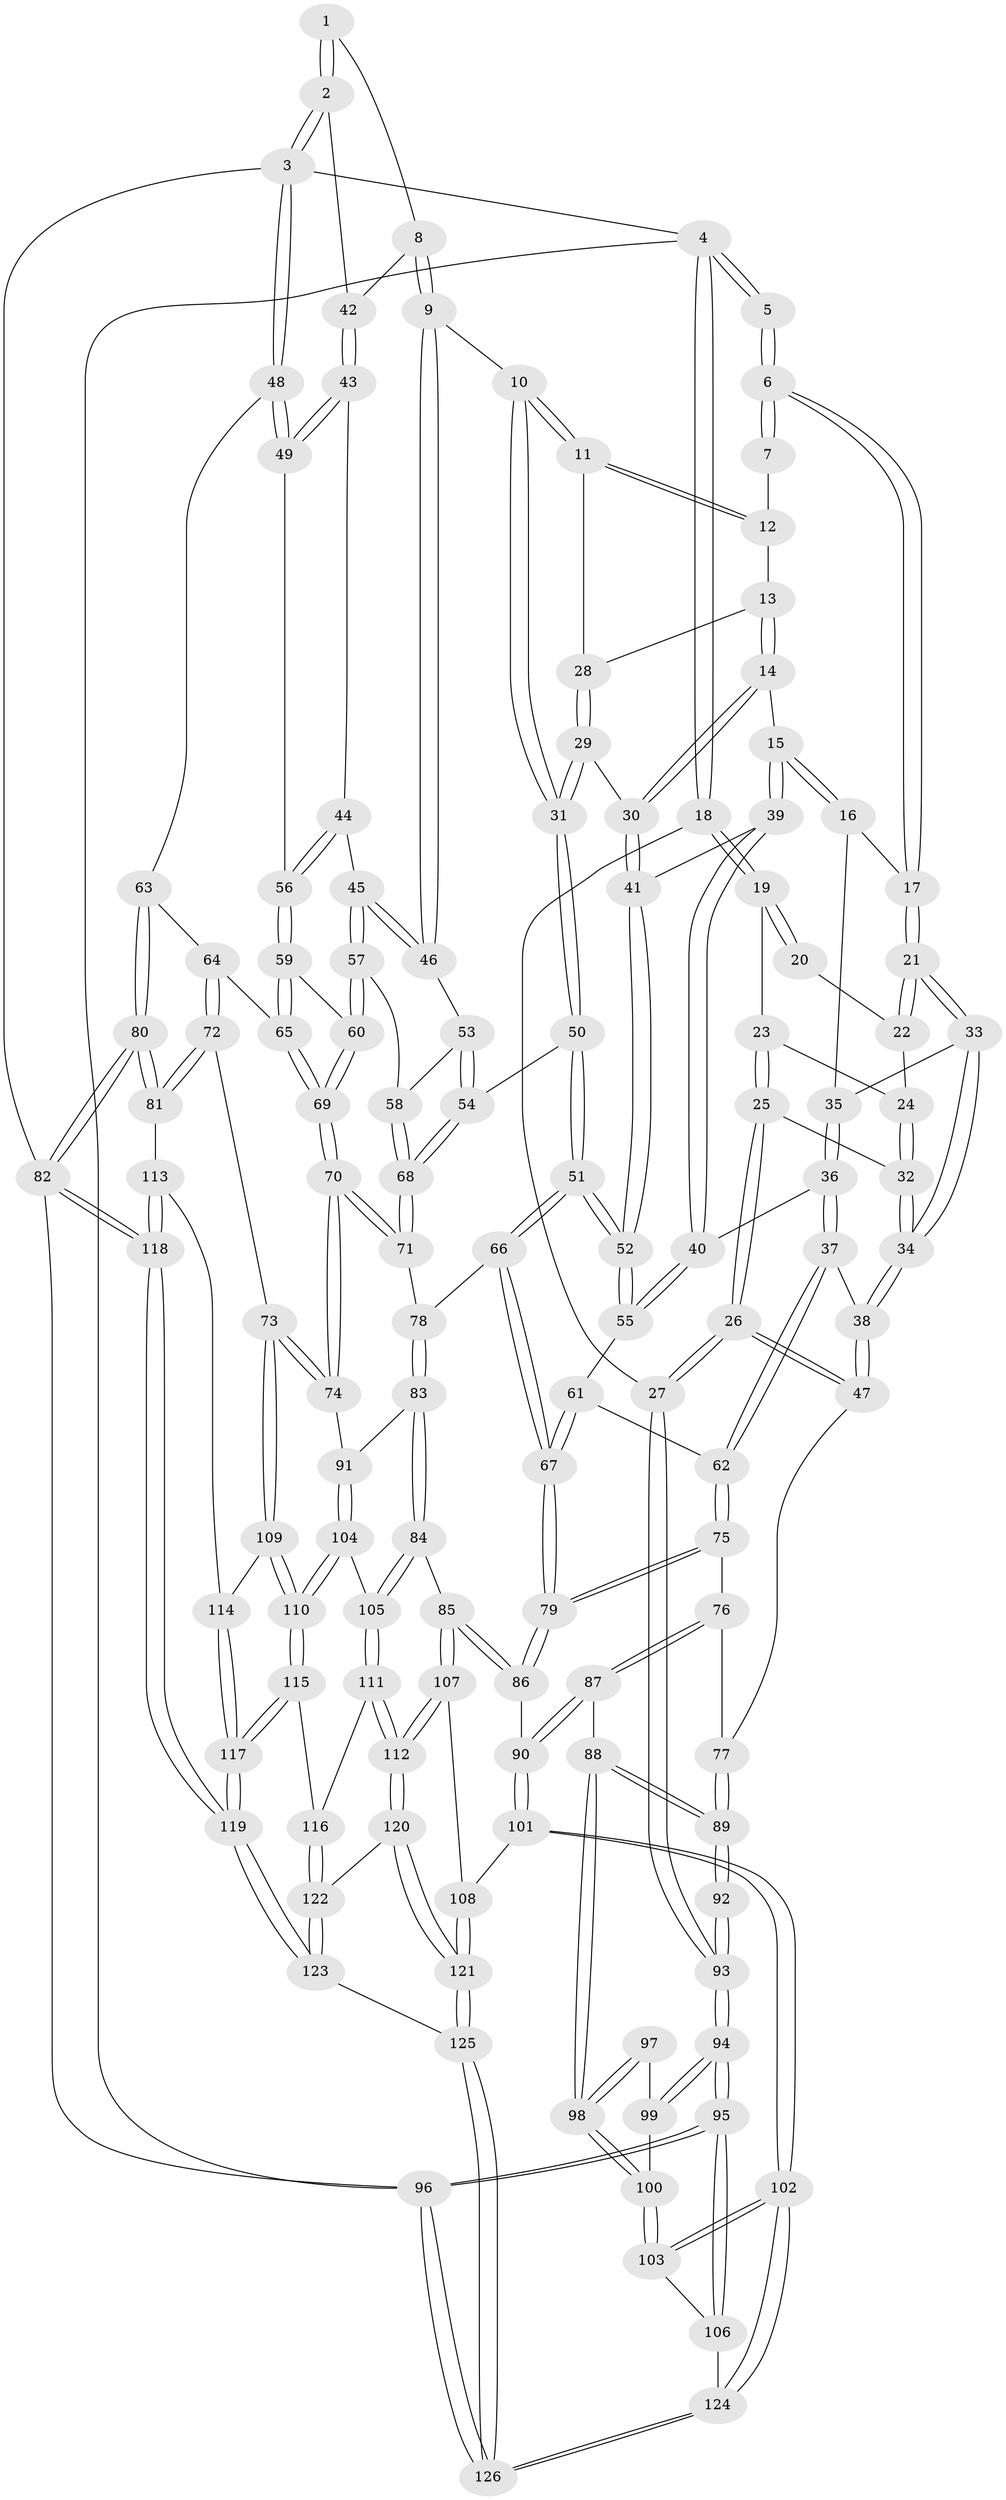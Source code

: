 // Generated by graph-tools (version 1.1) at 2025/27/03/09/25 03:27:07]
// undirected, 126 vertices, 312 edges
graph export_dot {
graph [start="1"]
  node [color=gray90,style=filled];
  1 [pos="+0.7880116229287503+0"];
  2 [pos="+1+0"];
  3 [pos="+1+0"];
  4 [pos="+0+0"];
  5 [pos="+0.3313713699492943+0"];
  6 [pos="+0.360169821017713+0"];
  7 [pos="+0.4805430213989119+0"];
  8 [pos="+0.8051077478978054+0.09555004674080145"];
  9 [pos="+0.7789383218892174+0.11991902933478062"];
  10 [pos="+0.7495643340050279+0.1270692386136084"];
  11 [pos="+0.6518890427455878+0.0899656662538634"];
  12 [pos="+0.5455934291637946+0"];
  13 [pos="+0.5309351603033095+0.10729522021936565"];
  14 [pos="+0.5100333912606738+0.13433577148350492"];
  15 [pos="+0.42597348340192853+0.14848958966333806"];
  16 [pos="+0.39952903735826517+0.11777840497458908"];
  17 [pos="+0.38987786950076214+0.10530587864124843"];
  18 [pos="+0+0"];
  19 [pos="+0.09055916415411844+0.07751785885025259"];
  20 [pos="+0.3196673762366562+0"];
  21 [pos="+0.29138141431000053+0.1569843839528061"];
  22 [pos="+0.23026436758331703+0.057233214806279346"];
  23 [pos="+0.0913067070114343+0.07992720523430993"];
  24 [pos="+0.16667267853270792+0.12410023652899115"];
  25 [pos="+0.021292933142197098+0.180213643360225"];
  26 [pos="+0+0.3329365660938657"];
  27 [pos="+0+0.3341731331684755"];
  28 [pos="+0.5948298869852069+0.12056849341919333"];
  29 [pos="+0.5830665461973842+0.2063799405037386"];
  30 [pos="+0.5555392945895731+0.19214877653681714"];
  31 [pos="+0.6225094580437267+0.24951783802453492"];
  32 [pos="+0.1745115382736205+0.1722149452492624"];
  33 [pos="+0.283263939362347+0.17026228422263465"];
  34 [pos="+0.20503176064532838+0.22958246937227772"];
  35 [pos="+0.33130056098284016+0.213466765118814"];
  36 [pos="+0.37092633088990584+0.26815574469792314"];
  37 [pos="+0.231081902225728+0.34949651279605176"];
  38 [pos="+0.19476231402751562+0.3168576757201439"];
  39 [pos="+0.4267203178813921+0.18273733528803746"];
  40 [pos="+0.37235673152169146+0.26785900829876935"];
  41 [pos="+0.4795399573800821+0.23042011280259733"];
  42 [pos="+0.8984411195971391+0.1233296382040023"];
  43 [pos="+0.9549988220284722+0.1575440542847747"];
  44 [pos="+0.8914972798838695+0.25659691674919105"];
  45 [pos="+0.8069370466483836+0.25615754423833575"];
  46 [pos="+0.7890799568805832+0.19748501545811212"];
  47 [pos="+0+0.33505952293786523"];
  48 [pos="+1+0.23564385484921588"];
  49 [pos="+0.9967260821363824+0.17213231265657605"];
  50 [pos="+0.6063617688518783+0.3519484045622903"];
  51 [pos="+0.550477348208511+0.37359553512447513"];
  52 [pos="+0.5220582763510115+0.347073378240233"];
  53 [pos="+0.7325398430071538+0.2739259993476817"];
  54 [pos="+0.627957306888532+0.3607195742559527"];
  55 [pos="+0.4170090711940444+0.30457456739450584"];
  56 [pos="+0.8917879477571599+0.31717194012103844"];
  57 [pos="+0.8133460127852702+0.32916945171666584"];
  58 [pos="+0.8042972666847652+0.33414688864876985"];
  59 [pos="+0.8888857721744983+0.33075900791878354"];
  60 [pos="+0.8424419280883313+0.33991076023197386"];
  61 [pos="+0.39037738474349354+0.3536271811430578"];
  62 [pos="+0.24638836734082675+0.38963915132548194"];
  63 [pos="+1+0.2766393484463451"];
  64 [pos="+0.9802571611687932+0.35943694253674163"];
  65 [pos="+0.97939965865583+0.35946231777657217"];
  66 [pos="+0.5011078165007629+0.4514373750976745"];
  67 [pos="+0.46828985824244884+0.4841025405998946"];
  68 [pos="+0.6982678961459101+0.3992318798488286"];
  69 [pos="+0.8691700902667399+0.45709793844904006"];
  70 [pos="+0.8418497908956118+0.572638125145551"];
  71 [pos="+0.7428973124230339+0.4997083792606205"];
  72 [pos="+0.918238643363019+0.6240801680499751"];
  73 [pos="+0.8881974435873231+0.6269456918764097"];
  74 [pos="+0.8636369504993052+0.6074525335998343"];
  75 [pos="+0.26330088952046615+0.45270725085308305"];
  76 [pos="+0.25051108282980694+0.46843700053646975"];
  77 [pos="+0.06292684430137825+0.46428598957176415"];
  78 [pos="+0.6525768456408666+0.5479511924927172"];
  79 [pos="+0.4405518099810528+0.5169997709848702"];
  80 [pos="+1+0.6343075754651445"];
  81 [pos="+1+0.634159885597695"];
  82 [pos="+1+1"];
  83 [pos="+0.6358941343515566+0.5756360821599336"];
  84 [pos="+0.5171226214445818+0.6674589616960551"];
  85 [pos="+0.46931030976498134+0.6404845665060201"];
  86 [pos="+0.45797847673634284+0.6213751994191741"];
  87 [pos="+0.1869121094931261+0.5819465039737391"];
  88 [pos="+0.15217221117907254+0.5841244999043357"];
  89 [pos="+0.14512867292956627+0.5813700292260936"];
  90 [pos="+0.22966546594950749+0.6675404500227167"];
  91 [pos="+0.7073441234315828+0.6539172276560422"];
  92 [pos="+0.0012779757834877632+0.5701732109332556"];
  93 [pos="+0+0.5005868834729424"];
  94 [pos="+0+0.5916049876999073"];
  95 [pos="+0+0.7994411434647499"];
  96 [pos="+0+1"];
  97 [pos="+0.033246373784308766+0.6229521993192216"];
  98 [pos="+0.07759599254735115+0.6755472952668959"];
  99 [pos="+0.027521981308588322+0.6727305118238694"];
  100 [pos="+0.07074297742708209+0.6948813384173976"];
  101 [pos="+0.2103111096115806+0.8396985315589309"];
  102 [pos="+0.19892698940679898+0.8495705579987256"];
  103 [pos="+0.07137068390806335+0.7037014588253118"];
  104 [pos="+0.6153478418317159+0.7151922272507092"];
  105 [pos="+0.5603029017884781+0.7170778051861167"];
  106 [pos="+0+0.8028452973723368"];
  107 [pos="+0.34388791050061035+0.815672435137753"];
  108 [pos="+0.2967671645947537+0.8298846352313943"];
  109 [pos="+0.8625292502053128+0.7014553649986724"];
  110 [pos="+0.7863355700509488+0.8208189718479246"];
  111 [pos="+0.556254258340978+0.8199607900993583"];
  112 [pos="+0.5006872321066599+0.8986913136681439"];
  113 [pos="+0.9569885316460702+0.8313536659915087"];
  114 [pos="+0.9406203716363285+0.8212859533108947"];
  115 [pos="+0.7827857598687958+0.8460749640952928"];
  116 [pos="+0.7081396052177164+0.8900676530358952"];
  117 [pos="+0.8671068200814377+0.9428985474257536"];
  118 [pos="+1+1"];
  119 [pos="+1+1"];
  120 [pos="+0.5070023894824404+1"];
  121 [pos="+0.4993528437229406+1"];
  122 [pos="+0.707198122372+0.8922210504796492"];
  123 [pos="+0.7603040038476537+1"];
  124 [pos="+0.18597181956271516+0.8708847667639235"];
  125 [pos="+0.4917993287358142+1"];
  126 [pos="+0.15709811428956583+1"];
  1 -- 2;
  1 -- 2;
  1 -- 8;
  2 -- 3;
  2 -- 3;
  2 -- 42;
  3 -- 4;
  3 -- 48;
  3 -- 48;
  3 -- 82;
  4 -- 5;
  4 -- 5;
  4 -- 18;
  4 -- 18;
  4 -- 96;
  5 -- 6;
  5 -- 6;
  6 -- 7;
  6 -- 7;
  6 -- 17;
  6 -- 17;
  7 -- 12;
  8 -- 9;
  8 -- 9;
  8 -- 42;
  9 -- 10;
  9 -- 46;
  9 -- 46;
  10 -- 11;
  10 -- 11;
  10 -- 31;
  10 -- 31;
  11 -- 12;
  11 -- 12;
  11 -- 28;
  12 -- 13;
  13 -- 14;
  13 -- 14;
  13 -- 28;
  14 -- 15;
  14 -- 30;
  14 -- 30;
  15 -- 16;
  15 -- 16;
  15 -- 39;
  15 -- 39;
  16 -- 17;
  16 -- 35;
  17 -- 21;
  17 -- 21;
  18 -- 19;
  18 -- 19;
  18 -- 27;
  19 -- 20;
  19 -- 20;
  19 -- 23;
  20 -- 22;
  21 -- 22;
  21 -- 22;
  21 -- 33;
  21 -- 33;
  22 -- 24;
  23 -- 24;
  23 -- 25;
  23 -- 25;
  24 -- 32;
  24 -- 32;
  25 -- 26;
  25 -- 26;
  25 -- 32;
  26 -- 27;
  26 -- 27;
  26 -- 47;
  26 -- 47;
  27 -- 93;
  27 -- 93;
  28 -- 29;
  28 -- 29;
  29 -- 30;
  29 -- 31;
  29 -- 31;
  30 -- 41;
  30 -- 41;
  31 -- 50;
  31 -- 50;
  32 -- 34;
  32 -- 34;
  33 -- 34;
  33 -- 34;
  33 -- 35;
  34 -- 38;
  34 -- 38;
  35 -- 36;
  35 -- 36;
  36 -- 37;
  36 -- 37;
  36 -- 40;
  37 -- 38;
  37 -- 62;
  37 -- 62;
  38 -- 47;
  38 -- 47;
  39 -- 40;
  39 -- 40;
  39 -- 41;
  40 -- 55;
  40 -- 55;
  41 -- 52;
  41 -- 52;
  42 -- 43;
  42 -- 43;
  43 -- 44;
  43 -- 49;
  43 -- 49;
  44 -- 45;
  44 -- 56;
  44 -- 56;
  45 -- 46;
  45 -- 46;
  45 -- 57;
  45 -- 57;
  46 -- 53;
  47 -- 77;
  48 -- 49;
  48 -- 49;
  48 -- 63;
  49 -- 56;
  50 -- 51;
  50 -- 51;
  50 -- 54;
  51 -- 52;
  51 -- 52;
  51 -- 66;
  51 -- 66;
  52 -- 55;
  52 -- 55;
  53 -- 54;
  53 -- 54;
  53 -- 58;
  54 -- 68;
  54 -- 68;
  55 -- 61;
  56 -- 59;
  56 -- 59;
  57 -- 58;
  57 -- 60;
  57 -- 60;
  58 -- 68;
  58 -- 68;
  59 -- 60;
  59 -- 65;
  59 -- 65;
  60 -- 69;
  60 -- 69;
  61 -- 62;
  61 -- 67;
  61 -- 67;
  62 -- 75;
  62 -- 75;
  63 -- 64;
  63 -- 80;
  63 -- 80;
  64 -- 65;
  64 -- 72;
  64 -- 72;
  65 -- 69;
  65 -- 69;
  66 -- 67;
  66 -- 67;
  66 -- 78;
  67 -- 79;
  67 -- 79;
  68 -- 71;
  68 -- 71;
  69 -- 70;
  69 -- 70;
  70 -- 71;
  70 -- 71;
  70 -- 74;
  70 -- 74;
  71 -- 78;
  72 -- 73;
  72 -- 81;
  72 -- 81;
  73 -- 74;
  73 -- 74;
  73 -- 109;
  73 -- 109;
  74 -- 91;
  75 -- 76;
  75 -- 79;
  75 -- 79;
  76 -- 77;
  76 -- 87;
  76 -- 87;
  77 -- 89;
  77 -- 89;
  78 -- 83;
  78 -- 83;
  79 -- 86;
  79 -- 86;
  80 -- 81;
  80 -- 81;
  80 -- 82;
  80 -- 82;
  81 -- 113;
  82 -- 118;
  82 -- 118;
  82 -- 96;
  83 -- 84;
  83 -- 84;
  83 -- 91;
  84 -- 85;
  84 -- 105;
  84 -- 105;
  85 -- 86;
  85 -- 86;
  85 -- 107;
  85 -- 107;
  86 -- 90;
  87 -- 88;
  87 -- 90;
  87 -- 90;
  88 -- 89;
  88 -- 89;
  88 -- 98;
  88 -- 98;
  89 -- 92;
  89 -- 92;
  90 -- 101;
  90 -- 101;
  91 -- 104;
  91 -- 104;
  92 -- 93;
  92 -- 93;
  93 -- 94;
  93 -- 94;
  94 -- 95;
  94 -- 95;
  94 -- 99;
  94 -- 99;
  95 -- 96;
  95 -- 96;
  95 -- 106;
  95 -- 106;
  96 -- 126;
  96 -- 126;
  97 -- 98;
  97 -- 98;
  97 -- 99;
  98 -- 100;
  98 -- 100;
  99 -- 100;
  100 -- 103;
  100 -- 103;
  101 -- 102;
  101 -- 102;
  101 -- 108;
  102 -- 103;
  102 -- 103;
  102 -- 124;
  102 -- 124;
  103 -- 106;
  104 -- 105;
  104 -- 110;
  104 -- 110;
  105 -- 111;
  105 -- 111;
  106 -- 124;
  107 -- 108;
  107 -- 112;
  107 -- 112;
  108 -- 121;
  108 -- 121;
  109 -- 110;
  109 -- 110;
  109 -- 114;
  110 -- 115;
  110 -- 115;
  111 -- 112;
  111 -- 112;
  111 -- 116;
  112 -- 120;
  112 -- 120;
  113 -- 114;
  113 -- 118;
  113 -- 118;
  114 -- 117;
  114 -- 117;
  115 -- 116;
  115 -- 117;
  115 -- 117;
  116 -- 122;
  116 -- 122;
  117 -- 119;
  117 -- 119;
  118 -- 119;
  118 -- 119;
  119 -- 123;
  119 -- 123;
  120 -- 121;
  120 -- 121;
  120 -- 122;
  121 -- 125;
  121 -- 125;
  122 -- 123;
  122 -- 123;
  123 -- 125;
  124 -- 126;
  124 -- 126;
  125 -- 126;
  125 -- 126;
}
